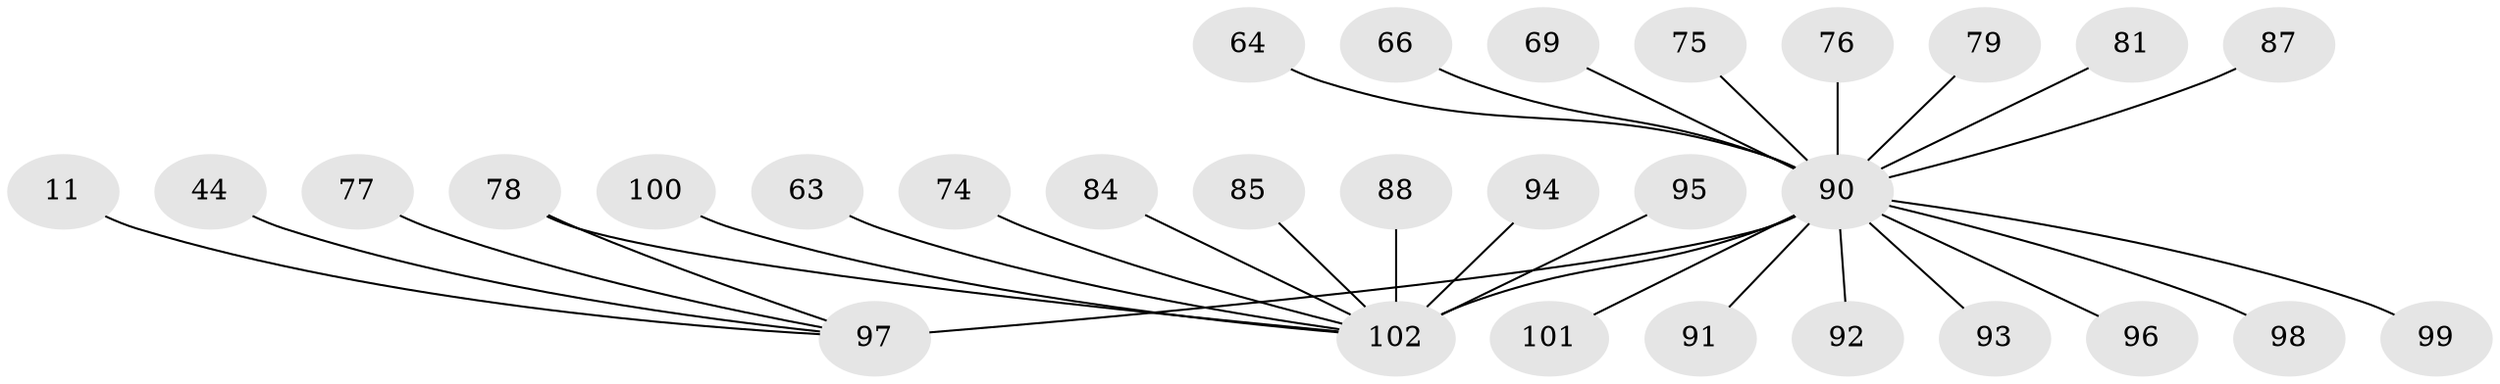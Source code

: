 // original degree distribution, {2: 0.30392156862745096, 20: 0.00980392156862745, 27: 0.00980392156862745, 4: 0.0196078431372549, 5: 0.029411764705882353, 1: 0.5098039215686274, 13: 0.00980392156862745, 7: 0.00980392156862745, 3: 0.09803921568627451}
// Generated by graph-tools (version 1.1) at 2025/50/03/04/25 21:50:51]
// undirected, 30 vertices, 30 edges
graph export_dot {
graph [start="1"]
  node [color=gray90,style=filled];
  11;
  44;
  63 [super="+54"];
  64 [super="+53"];
  66;
  69 [super="+20"];
  74;
  75 [super="+32"];
  76 [super="+19+72"];
  77 [super="+39"];
  78 [super="+21"];
  79;
  81;
  84 [super="+73"];
  85;
  87;
  88 [super="+49+86"];
  90 [super="+83+89+8+80+43+15+40+42+45+48+55+62"];
  91;
  92;
  93;
  94 [super="+24"];
  95 [super="+1"];
  96 [super="+61"];
  97 [super="+47+67+68+10"];
  98 [super="+59"];
  99 [super="+29"];
  100 [super="+60"];
  101;
  102 [super="+2+71+12+16+18+31+36+57+58"];
  11 -- 97;
  44 -- 97;
  63 -- 102;
  64 -- 90;
  66 -- 90;
  69 -- 90;
  74 -- 102;
  75 -- 90;
  76 -- 90 [weight=4];
  77 -- 97;
  78 -- 97;
  78 -- 102;
  79 -- 90;
  81 -- 90;
  84 -- 102;
  85 -- 102;
  87 -- 90;
  88 -- 102 [weight=2];
  90 -- 97 [weight=4];
  90 -- 99;
  90 -- 92;
  90 -- 93;
  90 -- 102 [weight=5];
  90 -- 91;
  90 -- 96;
  90 -- 98;
  90 -- 101;
  94 -- 102;
  95 -- 102 [weight=2];
  100 -- 102;
}
